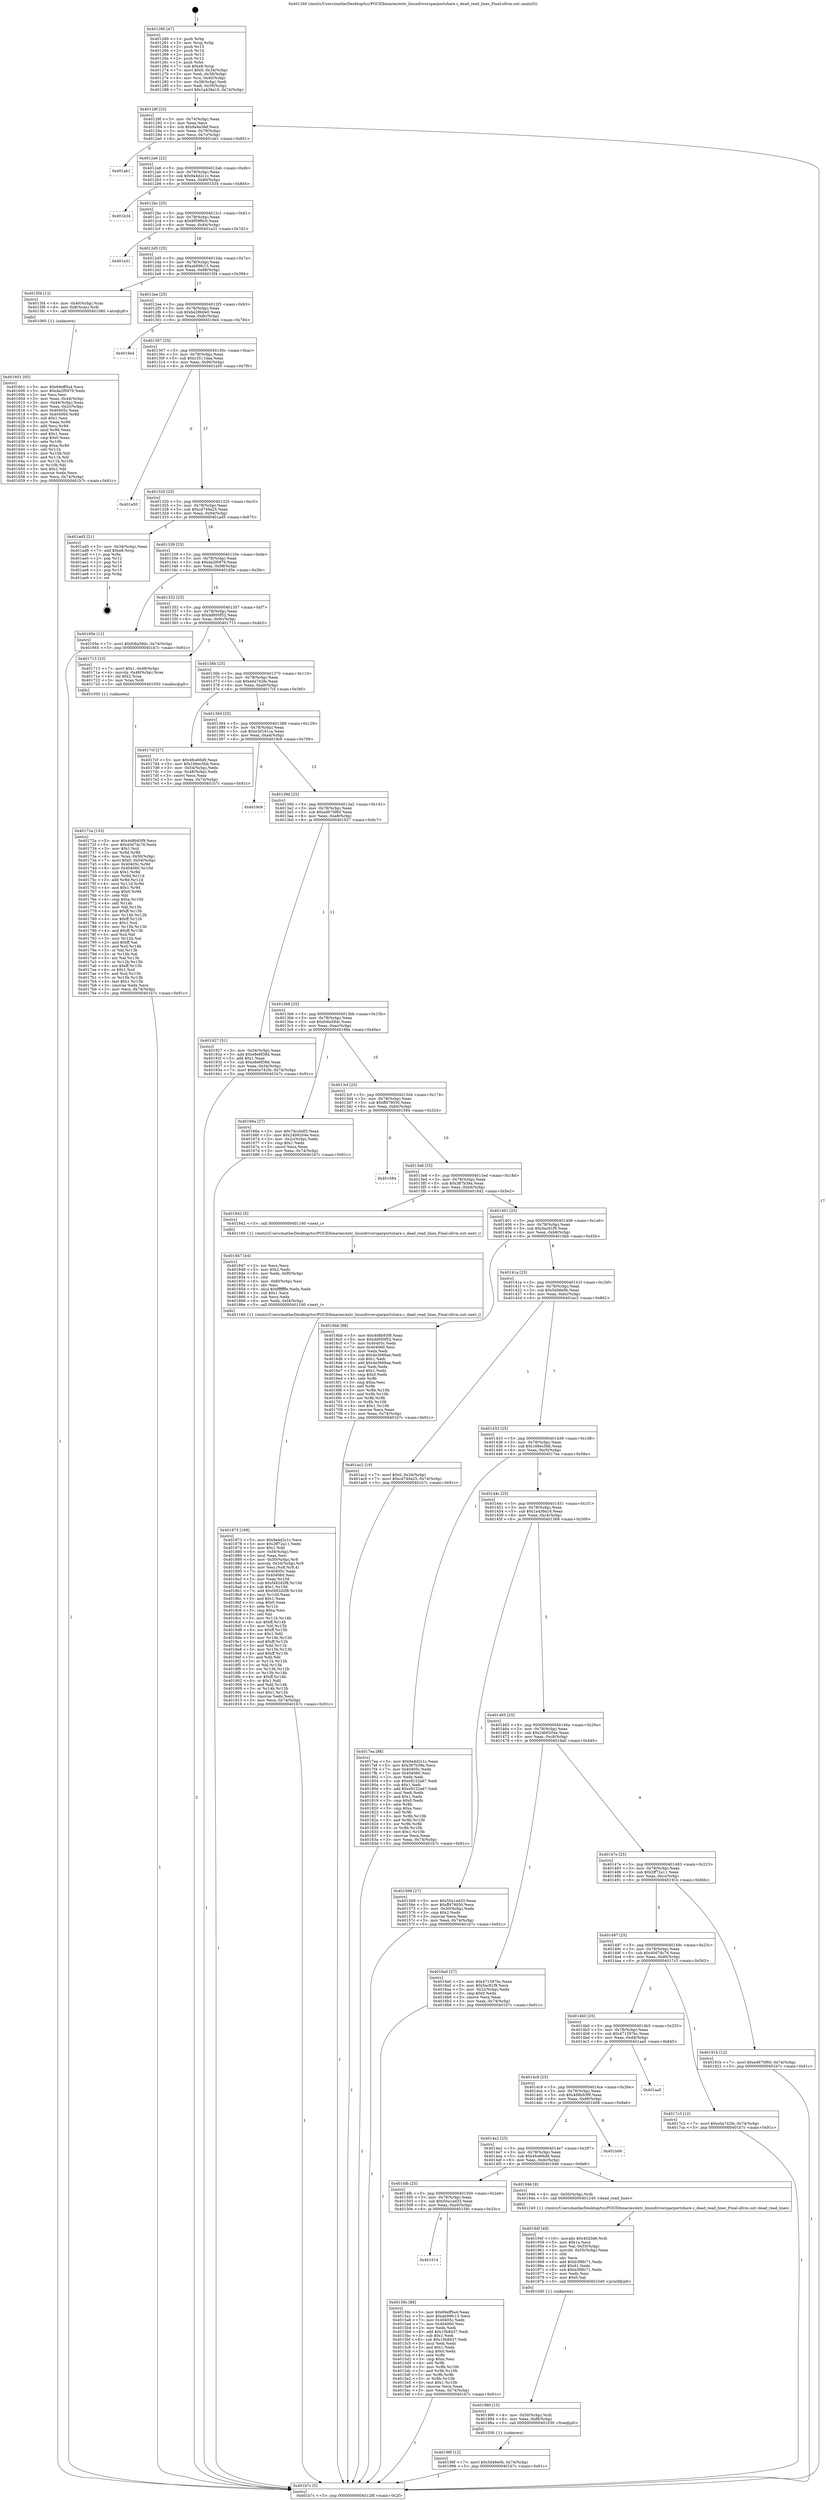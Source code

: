 digraph "0x401260" {
  label = "0x401260 (/mnt/c/Users/mathe/Desktop/tcc/POCII/binaries/extr_linuxdriversparportshare.c_dead_read_lines_Final-ollvm.out::main(0))"
  labelloc = "t"
  node[shape=record]

  Entry [label="",width=0.3,height=0.3,shape=circle,fillcolor=black,style=filled]
  "0x40128f" [label="{
     0x40128f [23]\l
     | [instrs]\l
     &nbsp;&nbsp;0x40128f \<+3\>: mov -0x74(%rbp),%eax\l
     &nbsp;&nbsp;0x401292 \<+2\>: mov %eax,%ecx\l
     &nbsp;&nbsp;0x401294 \<+6\>: sub $0x9a4a3fef,%ecx\l
     &nbsp;&nbsp;0x40129a \<+3\>: mov %eax,-0x78(%rbp)\l
     &nbsp;&nbsp;0x40129d \<+3\>: mov %ecx,-0x7c(%rbp)\l
     &nbsp;&nbsp;0x4012a0 \<+6\>: je 0000000000401ab1 \<main+0x851\>\l
  }"]
  "0x401ab1" [label="{
     0x401ab1\l
  }", style=dashed]
  "0x4012a6" [label="{
     0x4012a6 [22]\l
     | [instrs]\l
     &nbsp;&nbsp;0x4012a6 \<+5\>: jmp 00000000004012ab \<main+0x4b\>\l
     &nbsp;&nbsp;0x4012ab \<+3\>: mov -0x78(%rbp),%eax\l
     &nbsp;&nbsp;0x4012ae \<+5\>: sub $0x9a4d2c1c,%eax\l
     &nbsp;&nbsp;0x4012b3 \<+3\>: mov %eax,-0x80(%rbp)\l
     &nbsp;&nbsp;0x4012b6 \<+6\>: je 0000000000401b34 \<main+0x8d4\>\l
  }"]
  Exit [label="",width=0.3,height=0.3,shape=circle,fillcolor=black,style=filled,peripheries=2]
  "0x401b34" [label="{
     0x401b34\l
  }", style=dashed]
  "0x4012bc" [label="{
     0x4012bc [25]\l
     | [instrs]\l
     &nbsp;&nbsp;0x4012bc \<+5\>: jmp 00000000004012c1 \<main+0x61\>\l
     &nbsp;&nbsp;0x4012c1 \<+3\>: mov -0x78(%rbp),%eax\l
     &nbsp;&nbsp;0x4012c4 \<+5\>: sub $0x9f59f9c0,%eax\l
     &nbsp;&nbsp;0x4012c9 \<+6\>: mov %eax,-0x84(%rbp)\l
     &nbsp;&nbsp;0x4012cf \<+6\>: je 0000000000401a31 \<main+0x7d1\>\l
  }"]
  "0x40198f" [label="{
     0x40198f [12]\l
     | [instrs]\l
     &nbsp;&nbsp;0x40198f \<+7\>: movl $0x5d46e0b,-0x74(%rbp)\l
     &nbsp;&nbsp;0x401996 \<+5\>: jmp 0000000000401b7c \<main+0x91c\>\l
  }"]
  "0x401a31" [label="{
     0x401a31\l
  }", style=dashed]
  "0x4012d5" [label="{
     0x4012d5 [25]\l
     | [instrs]\l
     &nbsp;&nbsp;0x4012d5 \<+5\>: jmp 00000000004012da \<main+0x7a\>\l
     &nbsp;&nbsp;0x4012da \<+3\>: mov -0x78(%rbp),%eax\l
     &nbsp;&nbsp;0x4012dd \<+5\>: sub $0xab99fc13,%eax\l
     &nbsp;&nbsp;0x4012e2 \<+6\>: mov %eax,-0x88(%rbp)\l
     &nbsp;&nbsp;0x4012e8 \<+6\>: je 00000000004015f4 \<main+0x394\>\l
  }"]
  "0x401980" [label="{
     0x401980 [15]\l
     | [instrs]\l
     &nbsp;&nbsp;0x401980 \<+4\>: mov -0x50(%rbp),%rdi\l
     &nbsp;&nbsp;0x401984 \<+6\>: mov %eax,-0xf8(%rbp)\l
     &nbsp;&nbsp;0x40198a \<+5\>: call 0000000000401030 \<free@plt\>\l
     | [calls]\l
     &nbsp;&nbsp;0x401030 \{1\} (unknown)\l
  }"]
  "0x4015f4" [label="{
     0x4015f4 [13]\l
     | [instrs]\l
     &nbsp;&nbsp;0x4015f4 \<+4\>: mov -0x40(%rbp),%rax\l
     &nbsp;&nbsp;0x4015f8 \<+4\>: mov 0x8(%rax),%rdi\l
     &nbsp;&nbsp;0x4015fc \<+5\>: call 0000000000401060 \<atoi@plt\>\l
     | [calls]\l
     &nbsp;&nbsp;0x401060 \{1\} (unknown)\l
  }"]
  "0x4012ee" [label="{
     0x4012ee [25]\l
     | [instrs]\l
     &nbsp;&nbsp;0x4012ee \<+5\>: jmp 00000000004012f3 \<main+0x93\>\l
     &nbsp;&nbsp;0x4012f3 \<+3\>: mov -0x78(%rbp),%eax\l
     &nbsp;&nbsp;0x4012f6 \<+5\>: sub $0xbe28b0e0,%eax\l
     &nbsp;&nbsp;0x4012fb \<+6\>: mov %eax,-0x8c(%rbp)\l
     &nbsp;&nbsp;0x401301 \<+6\>: je 00000000004019e4 \<main+0x784\>\l
  }"]
  "0x40194f" [label="{
     0x40194f [49]\l
     | [instrs]\l
     &nbsp;&nbsp;0x40194f \<+10\>: movabs $0x4020d6,%rdi\l
     &nbsp;&nbsp;0x401959 \<+5\>: mov $0x1a,%ecx\l
     &nbsp;&nbsp;0x40195e \<+3\>: mov %al,-0x55(%rbp)\l
     &nbsp;&nbsp;0x401961 \<+4\>: movzbl -0x55(%rbp),%eax\l
     &nbsp;&nbsp;0x401965 \<+1\>: cltd\l
     &nbsp;&nbsp;0x401966 \<+2\>: idiv %ecx\l
     &nbsp;&nbsp;0x401968 \<+6\>: add $0xb3f6fc71,%edx\l
     &nbsp;&nbsp;0x40196e \<+3\>: add $0x61,%edx\l
     &nbsp;&nbsp;0x401971 \<+6\>: sub $0xb3f6fc71,%edx\l
     &nbsp;&nbsp;0x401977 \<+2\>: mov %edx,%esi\l
     &nbsp;&nbsp;0x401979 \<+2\>: mov $0x0,%al\l
     &nbsp;&nbsp;0x40197b \<+5\>: call 0000000000401040 \<printf@plt\>\l
     | [calls]\l
     &nbsp;&nbsp;0x401040 \{1\} (unknown)\l
  }"]
  "0x4019e4" [label="{
     0x4019e4\l
  }", style=dashed]
  "0x401307" [label="{
     0x401307 [25]\l
     | [instrs]\l
     &nbsp;&nbsp;0x401307 \<+5\>: jmp 000000000040130c \<main+0xac\>\l
     &nbsp;&nbsp;0x40130c \<+3\>: mov -0x78(%rbp),%eax\l
     &nbsp;&nbsp;0x40130f \<+5\>: sub $0xc3511daa,%eax\l
     &nbsp;&nbsp;0x401314 \<+6\>: mov %eax,-0x90(%rbp)\l
     &nbsp;&nbsp;0x40131a \<+6\>: je 0000000000401a50 \<main+0x7f0\>\l
  }"]
  "0x401873" [label="{
     0x401873 [168]\l
     | [instrs]\l
     &nbsp;&nbsp;0x401873 \<+5\>: mov $0x9a4d2c1c,%ecx\l
     &nbsp;&nbsp;0x401878 \<+5\>: mov $0x2ff72a11,%edx\l
     &nbsp;&nbsp;0x40187d \<+3\>: mov $0x1,%dil\l
     &nbsp;&nbsp;0x401880 \<+6\>: mov -0xf4(%rbp),%esi\l
     &nbsp;&nbsp;0x401886 \<+3\>: imul %eax,%esi\l
     &nbsp;&nbsp;0x401889 \<+4\>: mov -0x50(%rbp),%r8\l
     &nbsp;&nbsp;0x40188d \<+4\>: movslq -0x54(%rbp),%r9\l
     &nbsp;&nbsp;0x401891 \<+4\>: mov %esi,(%r8,%r9,4)\l
     &nbsp;&nbsp;0x401895 \<+7\>: mov 0x40405c,%eax\l
     &nbsp;&nbsp;0x40189c \<+7\>: mov 0x404060,%esi\l
     &nbsp;&nbsp;0x4018a3 \<+3\>: mov %eax,%r10d\l
     &nbsp;&nbsp;0x4018a6 \<+7\>: sub $0xf492d2f8,%r10d\l
     &nbsp;&nbsp;0x4018ad \<+4\>: sub $0x1,%r10d\l
     &nbsp;&nbsp;0x4018b1 \<+7\>: add $0xf492d2f8,%r10d\l
     &nbsp;&nbsp;0x4018b8 \<+4\>: imul %r10d,%eax\l
     &nbsp;&nbsp;0x4018bc \<+3\>: and $0x1,%eax\l
     &nbsp;&nbsp;0x4018bf \<+3\>: cmp $0x0,%eax\l
     &nbsp;&nbsp;0x4018c2 \<+4\>: sete %r11b\l
     &nbsp;&nbsp;0x4018c6 \<+3\>: cmp $0xa,%esi\l
     &nbsp;&nbsp;0x4018c9 \<+3\>: setl %bl\l
     &nbsp;&nbsp;0x4018cc \<+3\>: mov %r11b,%r14b\l
     &nbsp;&nbsp;0x4018cf \<+4\>: xor $0xff,%r14b\l
     &nbsp;&nbsp;0x4018d3 \<+3\>: mov %bl,%r15b\l
     &nbsp;&nbsp;0x4018d6 \<+4\>: xor $0xff,%r15b\l
     &nbsp;&nbsp;0x4018da \<+4\>: xor $0x1,%dil\l
     &nbsp;&nbsp;0x4018de \<+3\>: mov %r14b,%r12b\l
     &nbsp;&nbsp;0x4018e1 \<+4\>: and $0xff,%r12b\l
     &nbsp;&nbsp;0x4018e5 \<+3\>: and %dil,%r11b\l
     &nbsp;&nbsp;0x4018e8 \<+3\>: mov %r15b,%r13b\l
     &nbsp;&nbsp;0x4018eb \<+4\>: and $0xff,%r13b\l
     &nbsp;&nbsp;0x4018ef \<+3\>: and %dil,%bl\l
     &nbsp;&nbsp;0x4018f2 \<+3\>: or %r11b,%r12b\l
     &nbsp;&nbsp;0x4018f5 \<+3\>: or %bl,%r13b\l
     &nbsp;&nbsp;0x4018f8 \<+3\>: xor %r13b,%r12b\l
     &nbsp;&nbsp;0x4018fb \<+3\>: or %r15b,%r14b\l
     &nbsp;&nbsp;0x4018fe \<+4\>: xor $0xff,%r14b\l
     &nbsp;&nbsp;0x401902 \<+4\>: or $0x1,%dil\l
     &nbsp;&nbsp;0x401906 \<+3\>: and %dil,%r14b\l
     &nbsp;&nbsp;0x401909 \<+3\>: or %r14b,%r12b\l
     &nbsp;&nbsp;0x40190c \<+4\>: test $0x1,%r12b\l
     &nbsp;&nbsp;0x401910 \<+3\>: cmovne %edx,%ecx\l
     &nbsp;&nbsp;0x401913 \<+3\>: mov %ecx,-0x74(%rbp)\l
     &nbsp;&nbsp;0x401916 \<+5\>: jmp 0000000000401b7c \<main+0x91c\>\l
  }"]
  "0x401a50" [label="{
     0x401a50\l
  }", style=dashed]
  "0x401320" [label="{
     0x401320 [25]\l
     | [instrs]\l
     &nbsp;&nbsp;0x401320 \<+5\>: jmp 0000000000401325 \<main+0xc5\>\l
     &nbsp;&nbsp;0x401325 \<+3\>: mov -0x78(%rbp),%eax\l
     &nbsp;&nbsp;0x401328 \<+5\>: sub $0xcd749a25,%eax\l
     &nbsp;&nbsp;0x40132d \<+6\>: mov %eax,-0x94(%rbp)\l
     &nbsp;&nbsp;0x401333 \<+6\>: je 0000000000401ad5 \<main+0x875\>\l
  }"]
  "0x401847" [label="{
     0x401847 [44]\l
     | [instrs]\l
     &nbsp;&nbsp;0x401847 \<+2\>: xor %ecx,%ecx\l
     &nbsp;&nbsp;0x401849 \<+5\>: mov $0x2,%edx\l
     &nbsp;&nbsp;0x40184e \<+6\>: mov %edx,-0xf0(%rbp)\l
     &nbsp;&nbsp;0x401854 \<+1\>: cltd\l
     &nbsp;&nbsp;0x401855 \<+6\>: mov -0xf0(%rbp),%esi\l
     &nbsp;&nbsp;0x40185b \<+2\>: idiv %esi\l
     &nbsp;&nbsp;0x40185d \<+6\>: imul $0xfffffffe,%edx,%edx\l
     &nbsp;&nbsp;0x401863 \<+3\>: sub $0x1,%ecx\l
     &nbsp;&nbsp;0x401866 \<+2\>: sub %ecx,%edx\l
     &nbsp;&nbsp;0x401868 \<+6\>: mov %edx,-0xf4(%rbp)\l
     &nbsp;&nbsp;0x40186e \<+5\>: call 0000000000401160 \<next_i\>\l
     | [calls]\l
     &nbsp;&nbsp;0x401160 \{1\} (/mnt/c/Users/mathe/Desktop/tcc/POCII/binaries/extr_linuxdriversparportshare.c_dead_read_lines_Final-ollvm.out::next_i)\l
  }"]
  "0x401ad5" [label="{
     0x401ad5 [21]\l
     | [instrs]\l
     &nbsp;&nbsp;0x401ad5 \<+3\>: mov -0x34(%rbp),%eax\l
     &nbsp;&nbsp;0x401ad8 \<+7\>: add $0xe8,%rsp\l
     &nbsp;&nbsp;0x401adf \<+1\>: pop %rbx\l
     &nbsp;&nbsp;0x401ae0 \<+2\>: pop %r12\l
     &nbsp;&nbsp;0x401ae2 \<+2\>: pop %r13\l
     &nbsp;&nbsp;0x401ae4 \<+2\>: pop %r14\l
     &nbsp;&nbsp;0x401ae6 \<+2\>: pop %r15\l
     &nbsp;&nbsp;0x401ae8 \<+1\>: pop %rbp\l
     &nbsp;&nbsp;0x401ae9 \<+1\>: ret\l
  }"]
  "0x401339" [label="{
     0x401339 [25]\l
     | [instrs]\l
     &nbsp;&nbsp;0x401339 \<+5\>: jmp 000000000040133e \<main+0xde\>\l
     &nbsp;&nbsp;0x40133e \<+3\>: mov -0x78(%rbp),%eax\l
     &nbsp;&nbsp;0x401341 \<+5\>: sub $0xda2f0979,%eax\l
     &nbsp;&nbsp;0x401346 \<+6\>: mov %eax,-0x98(%rbp)\l
     &nbsp;&nbsp;0x40134c \<+6\>: je 000000000040165e \<main+0x3fe\>\l
  }"]
  "0x40172a" [label="{
     0x40172a [153]\l
     | [instrs]\l
     &nbsp;&nbsp;0x40172a \<+5\>: mov $0x4d8b93f9,%ecx\l
     &nbsp;&nbsp;0x40172f \<+5\>: mov $0x40d7dc76,%edx\l
     &nbsp;&nbsp;0x401734 \<+3\>: mov $0x1,%sil\l
     &nbsp;&nbsp;0x401737 \<+3\>: xor %r8d,%r8d\l
     &nbsp;&nbsp;0x40173a \<+4\>: mov %rax,-0x50(%rbp)\l
     &nbsp;&nbsp;0x40173e \<+7\>: movl $0x0,-0x54(%rbp)\l
     &nbsp;&nbsp;0x401745 \<+8\>: mov 0x40405c,%r9d\l
     &nbsp;&nbsp;0x40174d \<+8\>: mov 0x404060,%r10d\l
     &nbsp;&nbsp;0x401755 \<+4\>: sub $0x1,%r8d\l
     &nbsp;&nbsp;0x401759 \<+3\>: mov %r9d,%r11d\l
     &nbsp;&nbsp;0x40175c \<+3\>: add %r8d,%r11d\l
     &nbsp;&nbsp;0x40175f \<+4\>: imul %r11d,%r9d\l
     &nbsp;&nbsp;0x401763 \<+4\>: and $0x1,%r9d\l
     &nbsp;&nbsp;0x401767 \<+4\>: cmp $0x0,%r9d\l
     &nbsp;&nbsp;0x40176b \<+3\>: sete %bl\l
     &nbsp;&nbsp;0x40176e \<+4\>: cmp $0xa,%r10d\l
     &nbsp;&nbsp;0x401772 \<+4\>: setl %r14b\l
     &nbsp;&nbsp;0x401776 \<+3\>: mov %bl,%r15b\l
     &nbsp;&nbsp;0x401779 \<+4\>: xor $0xff,%r15b\l
     &nbsp;&nbsp;0x40177d \<+3\>: mov %r14b,%r12b\l
     &nbsp;&nbsp;0x401780 \<+4\>: xor $0xff,%r12b\l
     &nbsp;&nbsp;0x401784 \<+4\>: xor $0x1,%sil\l
     &nbsp;&nbsp;0x401788 \<+3\>: mov %r15b,%r13b\l
     &nbsp;&nbsp;0x40178b \<+4\>: and $0xff,%r13b\l
     &nbsp;&nbsp;0x40178f \<+3\>: and %sil,%bl\l
     &nbsp;&nbsp;0x401792 \<+3\>: mov %r12b,%al\l
     &nbsp;&nbsp;0x401795 \<+2\>: and $0xff,%al\l
     &nbsp;&nbsp;0x401797 \<+3\>: and %sil,%r14b\l
     &nbsp;&nbsp;0x40179a \<+3\>: or %bl,%r13b\l
     &nbsp;&nbsp;0x40179d \<+3\>: or %r14b,%al\l
     &nbsp;&nbsp;0x4017a0 \<+3\>: xor %al,%r13b\l
     &nbsp;&nbsp;0x4017a3 \<+3\>: or %r12b,%r15b\l
     &nbsp;&nbsp;0x4017a6 \<+4\>: xor $0xff,%r15b\l
     &nbsp;&nbsp;0x4017aa \<+4\>: or $0x1,%sil\l
     &nbsp;&nbsp;0x4017ae \<+3\>: and %sil,%r15b\l
     &nbsp;&nbsp;0x4017b1 \<+3\>: or %r15b,%r13b\l
     &nbsp;&nbsp;0x4017b4 \<+4\>: test $0x1,%r13b\l
     &nbsp;&nbsp;0x4017b8 \<+3\>: cmovne %edx,%ecx\l
     &nbsp;&nbsp;0x4017bb \<+3\>: mov %ecx,-0x74(%rbp)\l
     &nbsp;&nbsp;0x4017be \<+5\>: jmp 0000000000401b7c \<main+0x91c\>\l
  }"]
  "0x40165e" [label="{
     0x40165e [12]\l
     | [instrs]\l
     &nbsp;&nbsp;0x40165e \<+7\>: movl $0xfc6a59dc,-0x74(%rbp)\l
     &nbsp;&nbsp;0x401665 \<+5\>: jmp 0000000000401b7c \<main+0x91c\>\l
  }"]
  "0x401352" [label="{
     0x401352 [25]\l
     | [instrs]\l
     &nbsp;&nbsp;0x401352 \<+5\>: jmp 0000000000401357 \<main+0xf7\>\l
     &nbsp;&nbsp;0x401357 \<+3\>: mov -0x78(%rbp),%eax\l
     &nbsp;&nbsp;0x40135a \<+5\>: sub $0xdd950f52,%eax\l
     &nbsp;&nbsp;0x40135f \<+6\>: mov %eax,-0x9c(%rbp)\l
     &nbsp;&nbsp;0x401365 \<+6\>: je 0000000000401713 \<main+0x4b3\>\l
  }"]
  "0x401601" [label="{
     0x401601 [93]\l
     | [instrs]\l
     &nbsp;&nbsp;0x401601 \<+5\>: mov $0x69eff5a4,%ecx\l
     &nbsp;&nbsp;0x401606 \<+5\>: mov $0xda2f0979,%edx\l
     &nbsp;&nbsp;0x40160b \<+2\>: xor %esi,%esi\l
     &nbsp;&nbsp;0x40160d \<+3\>: mov %eax,-0x44(%rbp)\l
     &nbsp;&nbsp;0x401610 \<+3\>: mov -0x44(%rbp),%eax\l
     &nbsp;&nbsp;0x401613 \<+3\>: mov %eax,-0x2c(%rbp)\l
     &nbsp;&nbsp;0x401616 \<+7\>: mov 0x40405c,%eax\l
     &nbsp;&nbsp;0x40161d \<+8\>: mov 0x404060,%r8d\l
     &nbsp;&nbsp;0x401625 \<+3\>: sub $0x1,%esi\l
     &nbsp;&nbsp;0x401628 \<+3\>: mov %eax,%r9d\l
     &nbsp;&nbsp;0x40162b \<+3\>: add %esi,%r9d\l
     &nbsp;&nbsp;0x40162e \<+4\>: imul %r9d,%eax\l
     &nbsp;&nbsp;0x401632 \<+3\>: and $0x1,%eax\l
     &nbsp;&nbsp;0x401635 \<+3\>: cmp $0x0,%eax\l
     &nbsp;&nbsp;0x401638 \<+4\>: sete %r10b\l
     &nbsp;&nbsp;0x40163c \<+4\>: cmp $0xa,%r8d\l
     &nbsp;&nbsp;0x401640 \<+4\>: setl %r11b\l
     &nbsp;&nbsp;0x401644 \<+3\>: mov %r10b,%bl\l
     &nbsp;&nbsp;0x401647 \<+3\>: and %r11b,%bl\l
     &nbsp;&nbsp;0x40164a \<+3\>: xor %r11b,%r10b\l
     &nbsp;&nbsp;0x40164d \<+3\>: or %r10b,%bl\l
     &nbsp;&nbsp;0x401650 \<+3\>: test $0x1,%bl\l
     &nbsp;&nbsp;0x401653 \<+3\>: cmovne %edx,%ecx\l
     &nbsp;&nbsp;0x401656 \<+3\>: mov %ecx,-0x74(%rbp)\l
     &nbsp;&nbsp;0x401659 \<+5\>: jmp 0000000000401b7c \<main+0x91c\>\l
  }"]
  "0x401713" [label="{
     0x401713 [23]\l
     | [instrs]\l
     &nbsp;&nbsp;0x401713 \<+7\>: movl $0x1,-0x48(%rbp)\l
     &nbsp;&nbsp;0x40171a \<+4\>: movslq -0x48(%rbp),%rax\l
     &nbsp;&nbsp;0x40171e \<+4\>: shl $0x2,%rax\l
     &nbsp;&nbsp;0x401722 \<+3\>: mov %rax,%rdi\l
     &nbsp;&nbsp;0x401725 \<+5\>: call 0000000000401050 \<malloc@plt\>\l
     | [calls]\l
     &nbsp;&nbsp;0x401050 \{1\} (unknown)\l
  }"]
  "0x40136b" [label="{
     0x40136b [25]\l
     | [instrs]\l
     &nbsp;&nbsp;0x40136b \<+5\>: jmp 0000000000401370 \<main+0x110\>\l
     &nbsp;&nbsp;0x401370 \<+3\>: mov -0x78(%rbp),%eax\l
     &nbsp;&nbsp;0x401373 \<+5\>: sub $0xe0a742fe,%eax\l
     &nbsp;&nbsp;0x401378 \<+6\>: mov %eax,-0xa0(%rbp)\l
     &nbsp;&nbsp;0x40137e \<+6\>: je 00000000004017cf \<main+0x56f\>\l
  }"]
  "0x401514" [label="{
     0x401514\l
  }", style=dashed]
  "0x4017cf" [label="{
     0x4017cf [27]\l
     | [instrs]\l
     &nbsp;&nbsp;0x4017cf \<+5\>: mov $0x4fce66d9,%eax\l
     &nbsp;&nbsp;0x4017d4 \<+5\>: mov $0x166ec5bb,%ecx\l
     &nbsp;&nbsp;0x4017d9 \<+3\>: mov -0x54(%rbp),%edx\l
     &nbsp;&nbsp;0x4017dc \<+3\>: cmp -0x48(%rbp),%edx\l
     &nbsp;&nbsp;0x4017df \<+3\>: cmovl %ecx,%eax\l
     &nbsp;&nbsp;0x4017e2 \<+3\>: mov %eax,-0x74(%rbp)\l
     &nbsp;&nbsp;0x4017e5 \<+5\>: jmp 0000000000401b7c \<main+0x91c\>\l
  }"]
  "0x401384" [label="{
     0x401384 [25]\l
     | [instrs]\l
     &nbsp;&nbsp;0x401384 \<+5\>: jmp 0000000000401389 \<main+0x129\>\l
     &nbsp;&nbsp;0x401389 \<+3\>: mov -0x78(%rbp),%eax\l
     &nbsp;&nbsp;0x40138c \<+5\>: sub $0xe3d161ca,%eax\l
     &nbsp;&nbsp;0x401391 \<+6\>: mov %eax,-0xa4(%rbp)\l
     &nbsp;&nbsp;0x401397 \<+6\>: je 00000000004019c9 \<main+0x769\>\l
  }"]
  "0x40159c" [label="{
     0x40159c [88]\l
     | [instrs]\l
     &nbsp;&nbsp;0x40159c \<+5\>: mov $0x69eff5a4,%eax\l
     &nbsp;&nbsp;0x4015a1 \<+5\>: mov $0xab99fc13,%ecx\l
     &nbsp;&nbsp;0x4015a6 \<+7\>: mov 0x40405c,%edx\l
     &nbsp;&nbsp;0x4015ad \<+7\>: mov 0x404060,%esi\l
     &nbsp;&nbsp;0x4015b4 \<+2\>: mov %edx,%edi\l
     &nbsp;&nbsp;0x4015b6 \<+6\>: add $0x10b8437,%edi\l
     &nbsp;&nbsp;0x4015bc \<+3\>: sub $0x1,%edi\l
     &nbsp;&nbsp;0x4015bf \<+6\>: sub $0x10b8437,%edi\l
     &nbsp;&nbsp;0x4015c5 \<+3\>: imul %edi,%edx\l
     &nbsp;&nbsp;0x4015c8 \<+3\>: and $0x1,%edx\l
     &nbsp;&nbsp;0x4015cb \<+3\>: cmp $0x0,%edx\l
     &nbsp;&nbsp;0x4015ce \<+4\>: sete %r8b\l
     &nbsp;&nbsp;0x4015d2 \<+3\>: cmp $0xa,%esi\l
     &nbsp;&nbsp;0x4015d5 \<+4\>: setl %r9b\l
     &nbsp;&nbsp;0x4015d9 \<+3\>: mov %r8b,%r10b\l
     &nbsp;&nbsp;0x4015dc \<+3\>: and %r9b,%r10b\l
     &nbsp;&nbsp;0x4015df \<+3\>: xor %r9b,%r8b\l
     &nbsp;&nbsp;0x4015e2 \<+3\>: or %r8b,%r10b\l
     &nbsp;&nbsp;0x4015e5 \<+4\>: test $0x1,%r10b\l
     &nbsp;&nbsp;0x4015e9 \<+3\>: cmovne %ecx,%eax\l
     &nbsp;&nbsp;0x4015ec \<+3\>: mov %eax,-0x74(%rbp)\l
     &nbsp;&nbsp;0x4015ef \<+5\>: jmp 0000000000401b7c \<main+0x91c\>\l
  }"]
  "0x4019c9" [label="{
     0x4019c9\l
  }", style=dashed]
  "0x40139d" [label="{
     0x40139d [25]\l
     | [instrs]\l
     &nbsp;&nbsp;0x40139d \<+5\>: jmp 00000000004013a2 \<main+0x142\>\l
     &nbsp;&nbsp;0x4013a2 \<+3\>: mov -0x78(%rbp),%eax\l
     &nbsp;&nbsp;0x4013a5 \<+5\>: sub $0xed670f60,%eax\l
     &nbsp;&nbsp;0x4013aa \<+6\>: mov %eax,-0xa8(%rbp)\l
     &nbsp;&nbsp;0x4013b0 \<+6\>: je 0000000000401927 \<main+0x6c7\>\l
  }"]
  "0x4014fb" [label="{
     0x4014fb [25]\l
     | [instrs]\l
     &nbsp;&nbsp;0x4014fb \<+5\>: jmp 0000000000401500 \<main+0x2a0\>\l
     &nbsp;&nbsp;0x401500 \<+3\>: mov -0x78(%rbp),%eax\l
     &nbsp;&nbsp;0x401503 \<+5\>: sub $0x50a1ed33,%eax\l
     &nbsp;&nbsp;0x401508 \<+6\>: mov %eax,-0xe0(%rbp)\l
     &nbsp;&nbsp;0x40150e \<+6\>: je 000000000040159c \<main+0x33c\>\l
  }"]
  "0x401927" [label="{
     0x401927 [31]\l
     | [instrs]\l
     &nbsp;&nbsp;0x401927 \<+3\>: mov -0x54(%rbp),%eax\l
     &nbsp;&nbsp;0x40192a \<+5\>: add $0xe8e6f38d,%eax\l
     &nbsp;&nbsp;0x40192f \<+3\>: add $0x1,%eax\l
     &nbsp;&nbsp;0x401932 \<+5\>: sub $0xe8e6f38d,%eax\l
     &nbsp;&nbsp;0x401937 \<+3\>: mov %eax,-0x54(%rbp)\l
     &nbsp;&nbsp;0x40193a \<+7\>: movl $0xe0a742fe,-0x74(%rbp)\l
     &nbsp;&nbsp;0x401941 \<+5\>: jmp 0000000000401b7c \<main+0x91c\>\l
  }"]
  "0x4013b6" [label="{
     0x4013b6 [25]\l
     | [instrs]\l
     &nbsp;&nbsp;0x4013b6 \<+5\>: jmp 00000000004013bb \<main+0x15b\>\l
     &nbsp;&nbsp;0x4013bb \<+3\>: mov -0x78(%rbp),%eax\l
     &nbsp;&nbsp;0x4013be \<+5\>: sub $0xfc6a59dc,%eax\l
     &nbsp;&nbsp;0x4013c3 \<+6\>: mov %eax,-0xac(%rbp)\l
     &nbsp;&nbsp;0x4013c9 \<+6\>: je 000000000040166a \<main+0x40a\>\l
  }"]
  "0x401946" [label="{
     0x401946 [9]\l
     | [instrs]\l
     &nbsp;&nbsp;0x401946 \<+4\>: mov -0x50(%rbp),%rdi\l
     &nbsp;&nbsp;0x40194a \<+5\>: call 0000000000401240 \<dead_read_lines\>\l
     | [calls]\l
     &nbsp;&nbsp;0x401240 \{1\} (/mnt/c/Users/mathe/Desktop/tcc/POCII/binaries/extr_linuxdriversparportshare.c_dead_read_lines_Final-ollvm.out::dead_read_lines)\l
  }"]
  "0x40166a" [label="{
     0x40166a [27]\l
     | [instrs]\l
     &nbsp;&nbsp;0x40166a \<+5\>: mov $0x7dccbdf3,%eax\l
     &nbsp;&nbsp;0x40166f \<+5\>: mov $0x24b9204e,%ecx\l
     &nbsp;&nbsp;0x401674 \<+3\>: mov -0x2c(%rbp),%edx\l
     &nbsp;&nbsp;0x401677 \<+3\>: cmp $0x1,%edx\l
     &nbsp;&nbsp;0x40167a \<+3\>: cmovl %ecx,%eax\l
     &nbsp;&nbsp;0x40167d \<+3\>: mov %eax,-0x74(%rbp)\l
     &nbsp;&nbsp;0x401680 \<+5\>: jmp 0000000000401b7c \<main+0x91c\>\l
  }"]
  "0x4013cf" [label="{
     0x4013cf [25]\l
     | [instrs]\l
     &nbsp;&nbsp;0x4013cf \<+5\>: jmp 00000000004013d4 \<main+0x174\>\l
     &nbsp;&nbsp;0x4013d4 \<+3\>: mov -0x78(%rbp),%eax\l
     &nbsp;&nbsp;0x4013d7 \<+5\>: sub $0xff479050,%eax\l
     &nbsp;&nbsp;0x4013dc \<+6\>: mov %eax,-0xb0(%rbp)\l
     &nbsp;&nbsp;0x4013e2 \<+6\>: je 0000000000401584 \<main+0x324\>\l
  }"]
  "0x4014e2" [label="{
     0x4014e2 [25]\l
     | [instrs]\l
     &nbsp;&nbsp;0x4014e2 \<+5\>: jmp 00000000004014e7 \<main+0x287\>\l
     &nbsp;&nbsp;0x4014e7 \<+3\>: mov -0x78(%rbp),%eax\l
     &nbsp;&nbsp;0x4014ea \<+5\>: sub $0x4fce66d9,%eax\l
     &nbsp;&nbsp;0x4014ef \<+6\>: mov %eax,-0xdc(%rbp)\l
     &nbsp;&nbsp;0x4014f5 \<+6\>: je 0000000000401946 \<main+0x6e6\>\l
  }"]
  "0x401584" [label="{
     0x401584\l
  }", style=dashed]
  "0x4013e8" [label="{
     0x4013e8 [25]\l
     | [instrs]\l
     &nbsp;&nbsp;0x4013e8 \<+5\>: jmp 00000000004013ed \<main+0x18d\>\l
     &nbsp;&nbsp;0x4013ed \<+3\>: mov -0x78(%rbp),%eax\l
     &nbsp;&nbsp;0x4013f0 \<+5\>: sub $0x387b39a,%eax\l
     &nbsp;&nbsp;0x4013f5 \<+6\>: mov %eax,-0xb4(%rbp)\l
     &nbsp;&nbsp;0x4013fb \<+6\>: je 0000000000401842 \<main+0x5e2\>\l
  }"]
  "0x401b06" [label="{
     0x401b06\l
  }", style=dashed]
  "0x401842" [label="{
     0x401842 [5]\l
     | [instrs]\l
     &nbsp;&nbsp;0x401842 \<+5\>: call 0000000000401160 \<next_i\>\l
     | [calls]\l
     &nbsp;&nbsp;0x401160 \{1\} (/mnt/c/Users/mathe/Desktop/tcc/POCII/binaries/extr_linuxdriversparportshare.c_dead_read_lines_Final-ollvm.out::next_i)\l
  }"]
  "0x401401" [label="{
     0x401401 [25]\l
     | [instrs]\l
     &nbsp;&nbsp;0x401401 \<+5\>: jmp 0000000000401406 \<main+0x1a6\>\l
     &nbsp;&nbsp;0x401406 \<+3\>: mov -0x78(%rbp),%eax\l
     &nbsp;&nbsp;0x401409 \<+5\>: sub $0x5ac91f9,%eax\l
     &nbsp;&nbsp;0x40140e \<+6\>: mov %eax,-0xb8(%rbp)\l
     &nbsp;&nbsp;0x401414 \<+6\>: je 00000000004016bb \<main+0x45b\>\l
  }"]
  "0x4014c9" [label="{
     0x4014c9 [25]\l
     | [instrs]\l
     &nbsp;&nbsp;0x4014c9 \<+5\>: jmp 00000000004014ce \<main+0x26e\>\l
     &nbsp;&nbsp;0x4014ce \<+3\>: mov -0x78(%rbp),%eax\l
     &nbsp;&nbsp;0x4014d1 \<+5\>: sub $0x4d8b93f9,%eax\l
     &nbsp;&nbsp;0x4014d6 \<+6\>: mov %eax,-0xd8(%rbp)\l
     &nbsp;&nbsp;0x4014dc \<+6\>: je 0000000000401b06 \<main+0x8a6\>\l
  }"]
  "0x4016bb" [label="{
     0x4016bb [88]\l
     | [instrs]\l
     &nbsp;&nbsp;0x4016bb \<+5\>: mov $0x4d8b93f9,%eax\l
     &nbsp;&nbsp;0x4016c0 \<+5\>: mov $0xdd950f52,%ecx\l
     &nbsp;&nbsp;0x4016c5 \<+7\>: mov 0x40405c,%edx\l
     &nbsp;&nbsp;0x4016cc \<+7\>: mov 0x404060,%esi\l
     &nbsp;&nbsp;0x4016d3 \<+2\>: mov %edx,%edi\l
     &nbsp;&nbsp;0x4016d5 \<+6\>: sub $0x4e3668ae,%edi\l
     &nbsp;&nbsp;0x4016db \<+3\>: sub $0x1,%edi\l
     &nbsp;&nbsp;0x4016de \<+6\>: add $0x4e3668ae,%edi\l
     &nbsp;&nbsp;0x4016e4 \<+3\>: imul %edi,%edx\l
     &nbsp;&nbsp;0x4016e7 \<+3\>: and $0x1,%edx\l
     &nbsp;&nbsp;0x4016ea \<+3\>: cmp $0x0,%edx\l
     &nbsp;&nbsp;0x4016ed \<+4\>: sete %r8b\l
     &nbsp;&nbsp;0x4016f1 \<+3\>: cmp $0xa,%esi\l
     &nbsp;&nbsp;0x4016f4 \<+4\>: setl %r9b\l
     &nbsp;&nbsp;0x4016f8 \<+3\>: mov %r8b,%r10b\l
     &nbsp;&nbsp;0x4016fb \<+3\>: and %r9b,%r10b\l
     &nbsp;&nbsp;0x4016fe \<+3\>: xor %r9b,%r8b\l
     &nbsp;&nbsp;0x401701 \<+3\>: or %r8b,%r10b\l
     &nbsp;&nbsp;0x401704 \<+4\>: test $0x1,%r10b\l
     &nbsp;&nbsp;0x401708 \<+3\>: cmovne %ecx,%eax\l
     &nbsp;&nbsp;0x40170b \<+3\>: mov %eax,-0x74(%rbp)\l
     &nbsp;&nbsp;0x40170e \<+5\>: jmp 0000000000401b7c \<main+0x91c\>\l
  }"]
  "0x40141a" [label="{
     0x40141a [25]\l
     | [instrs]\l
     &nbsp;&nbsp;0x40141a \<+5\>: jmp 000000000040141f \<main+0x1bf\>\l
     &nbsp;&nbsp;0x40141f \<+3\>: mov -0x78(%rbp),%eax\l
     &nbsp;&nbsp;0x401422 \<+5\>: sub $0x5d46e0b,%eax\l
     &nbsp;&nbsp;0x401427 \<+6\>: mov %eax,-0xbc(%rbp)\l
     &nbsp;&nbsp;0x40142d \<+6\>: je 0000000000401ac2 \<main+0x862\>\l
  }"]
  "0x401aa5" [label="{
     0x401aa5\l
  }", style=dashed]
  "0x401ac2" [label="{
     0x401ac2 [19]\l
     | [instrs]\l
     &nbsp;&nbsp;0x401ac2 \<+7\>: movl $0x0,-0x34(%rbp)\l
     &nbsp;&nbsp;0x401ac9 \<+7\>: movl $0xcd749a25,-0x74(%rbp)\l
     &nbsp;&nbsp;0x401ad0 \<+5\>: jmp 0000000000401b7c \<main+0x91c\>\l
  }"]
  "0x401433" [label="{
     0x401433 [25]\l
     | [instrs]\l
     &nbsp;&nbsp;0x401433 \<+5\>: jmp 0000000000401438 \<main+0x1d8\>\l
     &nbsp;&nbsp;0x401438 \<+3\>: mov -0x78(%rbp),%eax\l
     &nbsp;&nbsp;0x40143b \<+5\>: sub $0x166ec5bb,%eax\l
     &nbsp;&nbsp;0x401440 \<+6\>: mov %eax,-0xc0(%rbp)\l
     &nbsp;&nbsp;0x401446 \<+6\>: je 00000000004017ea \<main+0x58a\>\l
  }"]
  "0x4014b0" [label="{
     0x4014b0 [25]\l
     | [instrs]\l
     &nbsp;&nbsp;0x4014b0 \<+5\>: jmp 00000000004014b5 \<main+0x255\>\l
     &nbsp;&nbsp;0x4014b5 \<+3\>: mov -0x78(%rbp),%eax\l
     &nbsp;&nbsp;0x4014b8 \<+5\>: sub $0x471597bc,%eax\l
     &nbsp;&nbsp;0x4014bd \<+6\>: mov %eax,-0xd4(%rbp)\l
     &nbsp;&nbsp;0x4014c3 \<+6\>: je 0000000000401aa5 \<main+0x845\>\l
  }"]
  "0x4017ea" [label="{
     0x4017ea [88]\l
     | [instrs]\l
     &nbsp;&nbsp;0x4017ea \<+5\>: mov $0x9a4d2c1c,%eax\l
     &nbsp;&nbsp;0x4017ef \<+5\>: mov $0x387b39a,%ecx\l
     &nbsp;&nbsp;0x4017f4 \<+7\>: mov 0x40405c,%edx\l
     &nbsp;&nbsp;0x4017fb \<+7\>: mov 0x404060,%esi\l
     &nbsp;&nbsp;0x401802 \<+2\>: mov %edx,%edi\l
     &nbsp;&nbsp;0x401804 \<+6\>: sub $0xe9122a67,%edi\l
     &nbsp;&nbsp;0x40180a \<+3\>: sub $0x1,%edi\l
     &nbsp;&nbsp;0x40180d \<+6\>: add $0xe9122a67,%edi\l
     &nbsp;&nbsp;0x401813 \<+3\>: imul %edi,%edx\l
     &nbsp;&nbsp;0x401816 \<+3\>: and $0x1,%edx\l
     &nbsp;&nbsp;0x401819 \<+3\>: cmp $0x0,%edx\l
     &nbsp;&nbsp;0x40181c \<+4\>: sete %r8b\l
     &nbsp;&nbsp;0x401820 \<+3\>: cmp $0xa,%esi\l
     &nbsp;&nbsp;0x401823 \<+4\>: setl %r9b\l
     &nbsp;&nbsp;0x401827 \<+3\>: mov %r8b,%r10b\l
     &nbsp;&nbsp;0x40182a \<+3\>: and %r9b,%r10b\l
     &nbsp;&nbsp;0x40182d \<+3\>: xor %r9b,%r8b\l
     &nbsp;&nbsp;0x401830 \<+3\>: or %r8b,%r10b\l
     &nbsp;&nbsp;0x401833 \<+4\>: test $0x1,%r10b\l
     &nbsp;&nbsp;0x401837 \<+3\>: cmovne %ecx,%eax\l
     &nbsp;&nbsp;0x40183a \<+3\>: mov %eax,-0x74(%rbp)\l
     &nbsp;&nbsp;0x40183d \<+5\>: jmp 0000000000401b7c \<main+0x91c\>\l
  }"]
  "0x40144c" [label="{
     0x40144c [25]\l
     | [instrs]\l
     &nbsp;&nbsp;0x40144c \<+5\>: jmp 0000000000401451 \<main+0x1f1\>\l
     &nbsp;&nbsp;0x401451 \<+3\>: mov -0x78(%rbp),%eax\l
     &nbsp;&nbsp;0x401454 \<+5\>: sub $0x1a439a16,%eax\l
     &nbsp;&nbsp;0x401459 \<+6\>: mov %eax,-0xc4(%rbp)\l
     &nbsp;&nbsp;0x40145f \<+6\>: je 0000000000401569 \<main+0x309\>\l
  }"]
  "0x4017c3" [label="{
     0x4017c3 [12]\l
     | [instrs]\l
     &nbsp;&nbsp;0x4017c3 \<+7\>: movl $0xe0a742fe,-0x74(%rbp)\l
     &nbsp;&nbsp;0x4017ca \<+5\>: jmp 0000000000401b7c \<main+0x91c\>\l
  }"]
  "0x401569" [label="{
     0x401569 [27]\l
     | [instrs]\l
     &nbsp;&nbsp;0x401569 \<+5\>: mov $0x50a1ed33,%eax\l
     &nbsp;&nbsp;0x40156e \<+5\>: mov $0xff479050,%ecx\l
     &nbsp;&nbsp;0x401573 \<+3\>: mov -0x30(%rbp),%edx\l
     &nbsp;&nbsp;0x401576 \<+3\>: cmp $0x2,%edx\l
     &nbsp;&nbsp;0x401579 \<+3\>: cmovne %ecx,%eax\l
     &nbsp;&nbsp;0x40157c \<+3\>: mov %eax,-0x74(%rbp)\l
     &nbsp;&nbsp;0x40157f \<+5\>: jmp 0000000000401b7c \<main+0x91c\>\l
  }"]
  "0x401465" [label="{
     0x401465 [25]\l
     | [instrs]\l
     &nbsp;&nbsp;0x401465 \<+5\>: jmp 000000000040146a \<main+0x20a\>\l
     &nbsp;&nbsp;0x40146a \<+3\>: mov -0x78(%rbp),%eax\l
     &nbsp;&nbsp;0x40146d \<+5\>: sub $0x24b9204e,%eax\l
     &nbsp;&nbsp;0x401472 \<+6\>: mov %eax,-0xc8(%rbp)\l
     &nbsp;&nbsp;0x401478 \<+6\>: je 00000000004016a0 \<main+0x440\>\l
  }"]
  "0x401b7c" [label="{
     0x401b7c [5]\l
     | [instrs]\l
     &nbsp;&nbsp;0x401b7c \<+5\>: jmp 000000000040128f \<main+0x2f\>\l
  }"]
  "0x401260" [label="{
     0x401260 [47]\l
     | [instrs]\l
     &nbsp;&nbsp;0x401260 \<+1\>: push %rbp\l
     &nbsp;&nbsp;0x401261 \<+3\>: mov %rsp,%rbp\l
     &nbsp;&nbsp;0x401264 \<+2\>: push %r15\l
     &nbsp;&nbsp;0x401266 \<+2\>: push %r14\l
     &nbsp;&nbsp;0x401268 \<+2\>: push %r13\l
     &nbsp;&nbsp;0x40126a \<+2\>: push %r12\l
     &nbsp;&nbsp;0x40126c \<+1\>: push %rbx\l
     &nbsp;&nbsp;0x40126d \<+7\>: sub $0xe8,%rsp\l
     &nbsp;&nbsp;0x401274 \<+7\>: movl $0x0,-0x34(%rbp)\l
     &nbsp;&nbsp;0x40127b \<+3\>: mov %edi,-0x38(%rbp)\l
     &nbsp;&nbsp;0x40127e \<+4\>: mov %rsi,-0x40(%rbp)\l
     &nbsp;&nbsp;0x401282 \<+3\>: mov -0x38(%rbp),%edi\l
     &nbsp;&nbsp;0x401285 \<+3\>: mov %edi,-0x30(%rbp)\l
     &nbsp;&nbsp;0x401288 \<+7\>: movl $0x1a439a16,-0x74(%rbp)\l
  }"]
  "0x401497" [label="{
     0x401497 [25]\l
     | [instrs]\l
     &nbsp;&nbsp;0x401497 \<+5\>: jmp 000000000040149c \<main+0x23c\>\l
     &nbsp;&nbsp;0x40149c \<+3\>: mov -0x78(%rbp),%eax\l
     &nbsp;&nbsp;0x40149f \<+5\>: sub $0x40d7dc76,%eax\l
     &nbsp;&nbsp;0x4014a4 \<+6\>: mov %eax,-0xd0(%rbp)\l
     &nbsp;&nbsp;0x4014aa \<+6\>: je 00000000004017c3 \<main+0x563\>\l
  }"]
  "0x4016a0" [label="{
     0x4016a0 [27]\l
     | [instrs]\l
     &nbsp;&nbsp;0x4016a0 \<+5\>: mov $0x471597bc,%eax\l
     &nbsp;&nbsp;0x4016a5 \<+5\>: mov $0x5ac91f9,%ecx\l
     &nbsp;&nbsp;0x4016aa \<+3\>: mov -0x2c(%rbp),%edx\l
     &nbsp;&nbsp;0x4016ad \<+3\>: cmp $0x0,%edx\l
     &nbsp;&nbsp;0x4016b0 \<+3\>: cmove %ecx,%eax\l
     &nbsp;&nbsp;0x4016b3 \<+3\>: mov %eax,-0x74(%rbp)\l
     &nbsp;&nbsp;0x4016b6 \<+5\>: jmp 0000000000401b7c \<main+0x91c\>\l
  }"]
  "0x40147e" [label="{
     0x40147e [25]\l
     | [instrs]\l
     &nbsp;&nbsp;0x40147e \<+5\>: jmp 0000000000401483 \<main+0x223\>\l
     &nbsp;&nbsp;0x401483 \<+3\>: mov -0x78(%rbp),%eax\l
     &nbsp;&nbsp;0x401486 \<+5\>: sub $0x2ff72a11,%eax\l
     &nbsp;&nbsp;0x40148b \<+6\>: mov %eax,-0xcc(%rbp)\l
     &nbsp;&nbsp;0x401491 \<+6\>: je 000000000040191b \<main+0x6bb\>\l
  }"]
  "0x40191b" [label="{
     0x40191b [12]\l
     | [instrs]\l
     &nbsp;&nbsp;0x40191b \<+7\>: movl $0xed670f60,-0x74(%rbp)\l
     &nbsp;&nbsp;0x401922 \<+5\>: jmp 0000000000401b7c \<main+0x91c\>\l
  }"]
  Entry -> "0x401260" [label=" 1"]
  "0x40128f" -> "0x401ab1" [label=" 0"]
  "0x40128f" -> "0x4012a6" [label=" 18"]
  "0x401ad5" -> Exit [label=" 1"]
  "0x4012a6" -> "0x401b34" [label=" 0"]
  "0x4012a6" -> "0x4012bc" [label=" 18"]
  "0x401ac2" -> "0x401b7c" [label=" 1"]
  "0x4012bc" -> "0x401a31" [label=" 0"]
  "0x4012bc" -> "0x4012d5" [label=" 18"]
  "0x40198f" -> "0x401b7c" [label=" 1"]
  "0x4012d5" -> "0x4015f4" [label=" 1"]
  "0x4012d5" -> "0x4012ee" [label=" 17"]
  "0x401980" -> "0x40198f" [label=" 1"]
  "0x4012ee" -> "0x4019e4" [label=" 0"]
  "0x4012ee" -> "0x401307" [label=" 17"]
  "0x40194f" -> "0x401980" [label=" 1"]
  "0x401307" -> "0x401a50" [label=" 0"]
  "0x401307" -> "0x401320" [label=" 17"]
  "0x401946" -> "0x40194f" [label=" 1"]
  "0x401320" -> "0x401ad5" [label=" 1"]
  "0x401320" -> "0x401339" [label=" 16"]
  "0x401927" -> "0x401b7c" [label=" 1"]
  "0x401339" -> "0x40165e" [label=" 1"]
  "0x401339" -> "0x401352" [label=" 15"]
  "0x40191b" -> "0x401b7c" [label=" 1"]
  "0x401352" -> "0x401713" [label=" 1"]
  "0x401352" -> "0x40136b" [label=" 14"]
  "0x401873" -> "0x401b7c" [label=" 1"]
  "0x40136b" -> "0x4017cf" [label=" 2"]
  "0x40136b" -> "0x401384" [label=" 12"]
  "0x401847" -> "0x401873" [label=" 1"]
  "0x401384" -> "0x4019c9" [label=" 0"]
  "0x401384" -> "0x40139d" [label=" 12"]
  "0x401842" -> "0x401847" [label=" 1"]
  "0x40139d" -> "0x401927" [label=" 1"]
  "0x40139d" -> "0x4013b6" [label=" 11"]
  "0x4017cf" -> "0x401b7c" [label=" 2"]
  "0x4013b6" -> "0x40166a" [label=" 1"]
  "0x4013b6" -> "0x4013cf" [label=" 10"]
  "0x4017c3" -> "0x401b7c" [label=" 1"]
  "0x4013cf" -> "0x401584" [label=" 0"]
  "0x4013cf" -> "0x4013e8" [label=" 10"]
  "0x401713" -> "0x40172a" [label=" 1"]
  "0x4013e8" -> "0x401842" [label=" 1"]
  "0x4013e8" -> "0x401401" [label=" 9"]
  "0x4016bb" -> "0x401b7c" [label=" 1"]
  "0x401401" -> "0x4016bb" [label=" 1"]
  "0x401401" -> "0x40141a" [label=" 8"]
  "0x40166a" -> "0x401b7c" [label=" 1"]
  "0x40141a" -> "0x401ac2" [label=" 1"]
  "0x40141a" -> "0x401433" [label=" 7"]
  "0x40165e" -> "0x401b7c" [label=" 1"]
  "0x401433" -> "0x4017ea" [label=" 1"]
  "0x401433" -> "0x40144c" [label=" 6"]
  "0x4015f4" -> "0x401601" [label=" 1"]
  "0x40144c" -> "0x401569" [label=" 1"]
  "0x40144c" -> "0x401465" [label=" 5"]
  "0x401569" -> "0x401b7c" [label=" 1"]
  "0x401260" -> "0x40128f" [label=" 1"]
  "0x401b7c" -> "0x40128f" [label=" 17"]
  "0x40159c" -> "0x401b7c" [label=" 1"]
  "0x401465" -> "0x4016a0" [label=" 1"]
  "0x401465" -> "0x40147e" [label=" 4"]
  "0x4014fb" -> "0x40159c" [label=" 1"]
  "0x40147e" -> "0x40191b" [label=" 1"]
  "0x40147e" -> "0x401497" [label=" 3"]
  "0x4014fb" -> "0x401514" [label=" 0"]
  "0x401497" -> "0x4017c3" [label=" 1"]
  "0x401497" -> "0x4014b0" [label=" 2"]
  "0x401601" -> "0x401b7c" [label=" 1"]
  "0x4014b0" -> "0x401aa5" [label=" 0"]
  "0x4014b0" -> "0x4014c9" [label=" 2"]
  "0x4016a0" -> "0x401b7c" [label=" 1"]
  "0x4014c9" -> "0x401b06" [label=" 0"]
  "0x4014c9" -> "0x4014e2" [label=" 2"]
  "0x40172a" -> "0x401b7c" [label=" 1"]
  "0x4014e2" -> "0x401946" [label=" 1"]
  "0x4014e2" -> "0x4014fb" [label=" 1"]
  "0x4017ea" -> "0x401b7c" [label=" 1"]
}
